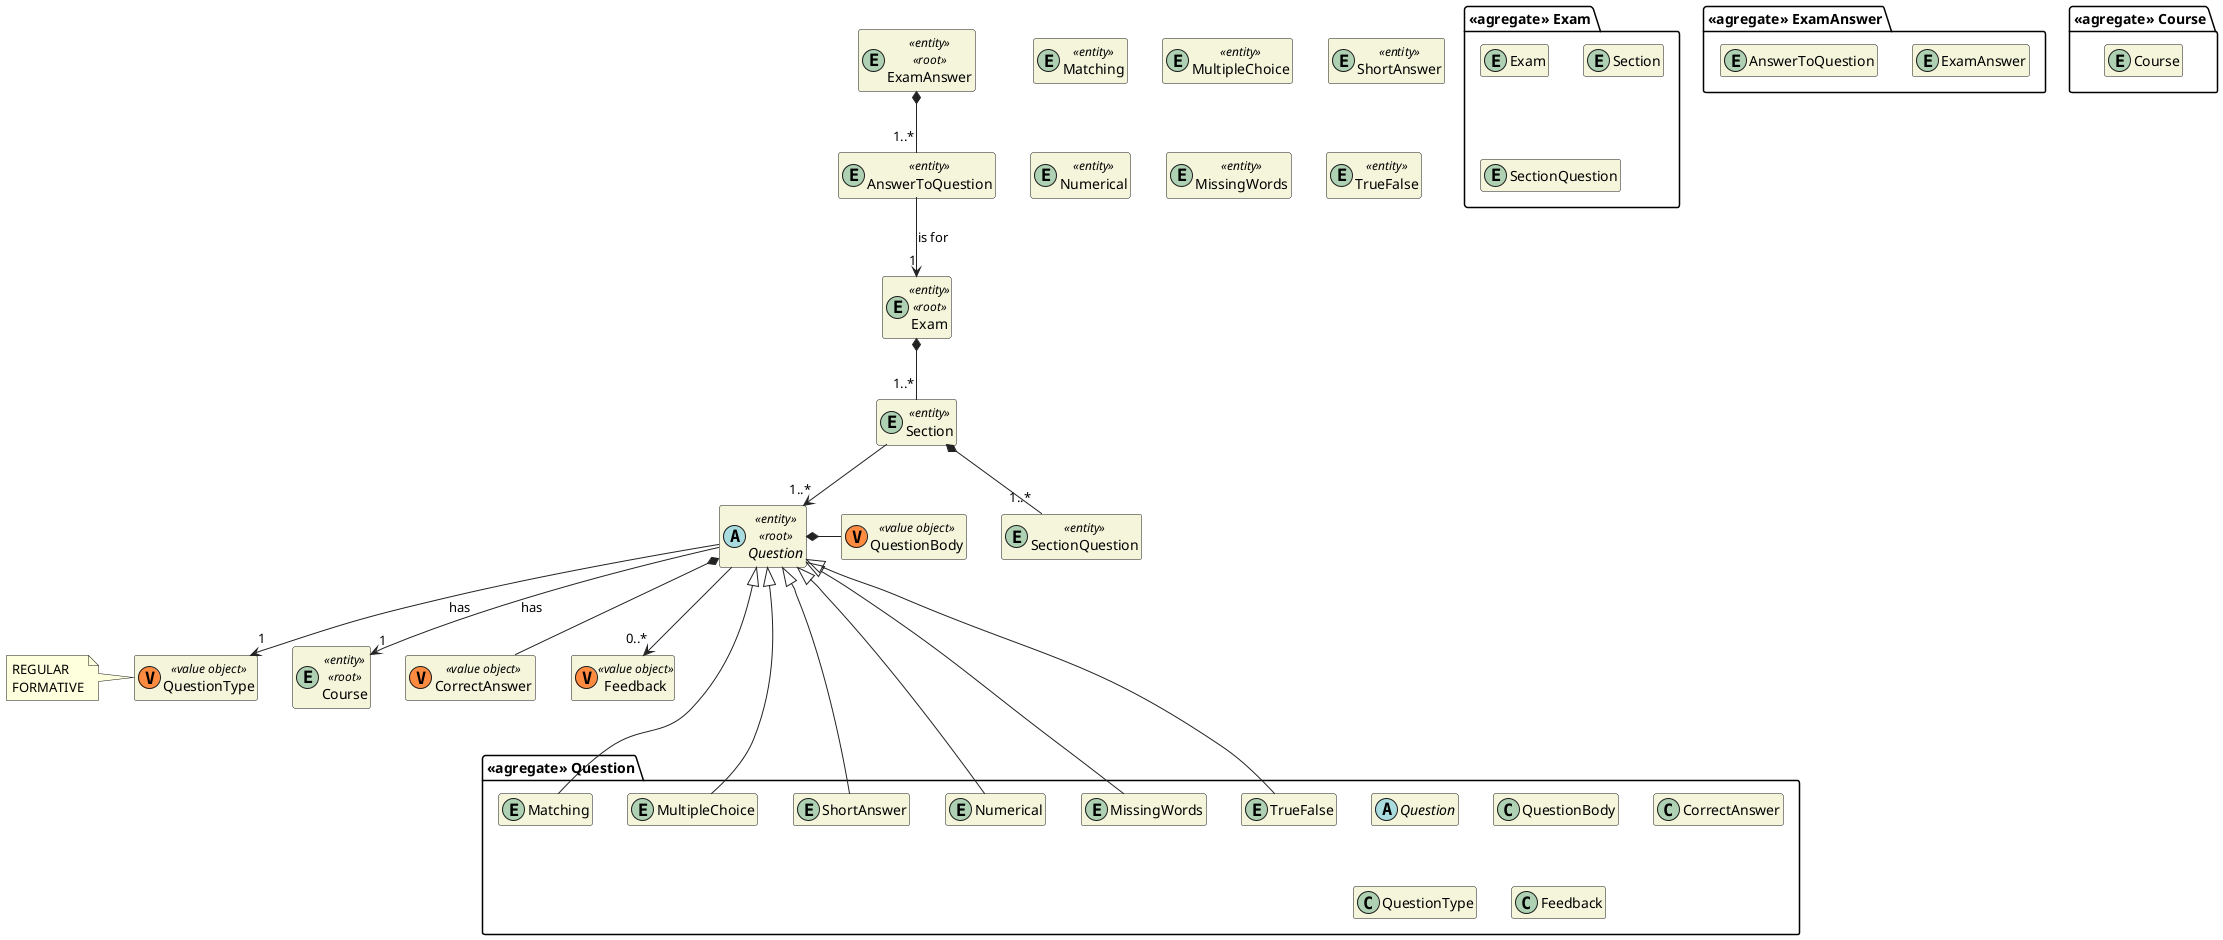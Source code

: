 @startuml DM-EXAM
'https://plantuml.com/class-diagram

skinparam classAttributeIconSize 0
hide empty attributes
hide empty methods
skinparam classBackgroundColor beige
skinparam ArrowColor #222222


package "<<agregate>> Question" {
  abstract Question

  class QuestionBody
  class CorrectAnswer

  abstract Question
  entity Matching
  entity MultipleChoice
  entity ShortAnswer
  entity Numerical
  entity MissingWords
  entity TrueFalse

  class QuestionType
  class Feedback
}

package "<<agregate>> ExamAnswer" {
  entity ExamAnswer
  entity AnswerToQuestion
}

abstract Question <<entity>> <<root>> {}
entity ExamAnswer <<entity>> <<root>> {}
entity AnswerToQuestion <<entity>> {}

ExamAnswer *-- "1..*" AnswerToQuestion

package "<<agregate>> Exam" {
  entity Exam
  entity Section
  entity SectionQuestion
}

package "<<agregate>> Course" {
  entity Course
}

entity Course <<entity>> <<root>> {}

entity Exam <<entity>> <<root>> {}
entity Section <<entity>> {}
entity SectionQuestion <<entity>> {}

Exam *-- "1..*" Section
Section --> "1..*" Question

class QuestionBody <<(V,#FF8B40) value object>> {}
class CorrectAnswer <<(V,#FF8B40) value object>> {}
class QuestionType <<(V,#FF8B40) value object>> {}
class Feedback <<(V,#FF8B40) value object>> {}

note left of QuestionType
  REGULAR
  FORMATIVE
end note

Question *- QuestionBody
Question *-- CorrectAnswer
Question --> "1" QuestionType :has

Question <|--- Matching
Question <|--- MultipleChoice
Question <|--- ShortAnswer
Question <|--- Numerical
Question <|--- MissingWords
Question <|--- TrueFalse

Question --> "1" Course : has

entity Matching <<entity>> {}
entity MultipleChoice <<entity>> {}
entity ShortAnswer <<entity>> {}
entity Numerical <<entity>> {}
entity MissingWords <<entity>> {}
entity TrueFalse <<entity>> {}

AnswerToQuestion --> "1" Exam : is for
Question --> "0..*" Feedback
Section *-- "1..*" SectionQuestion

@enduml
